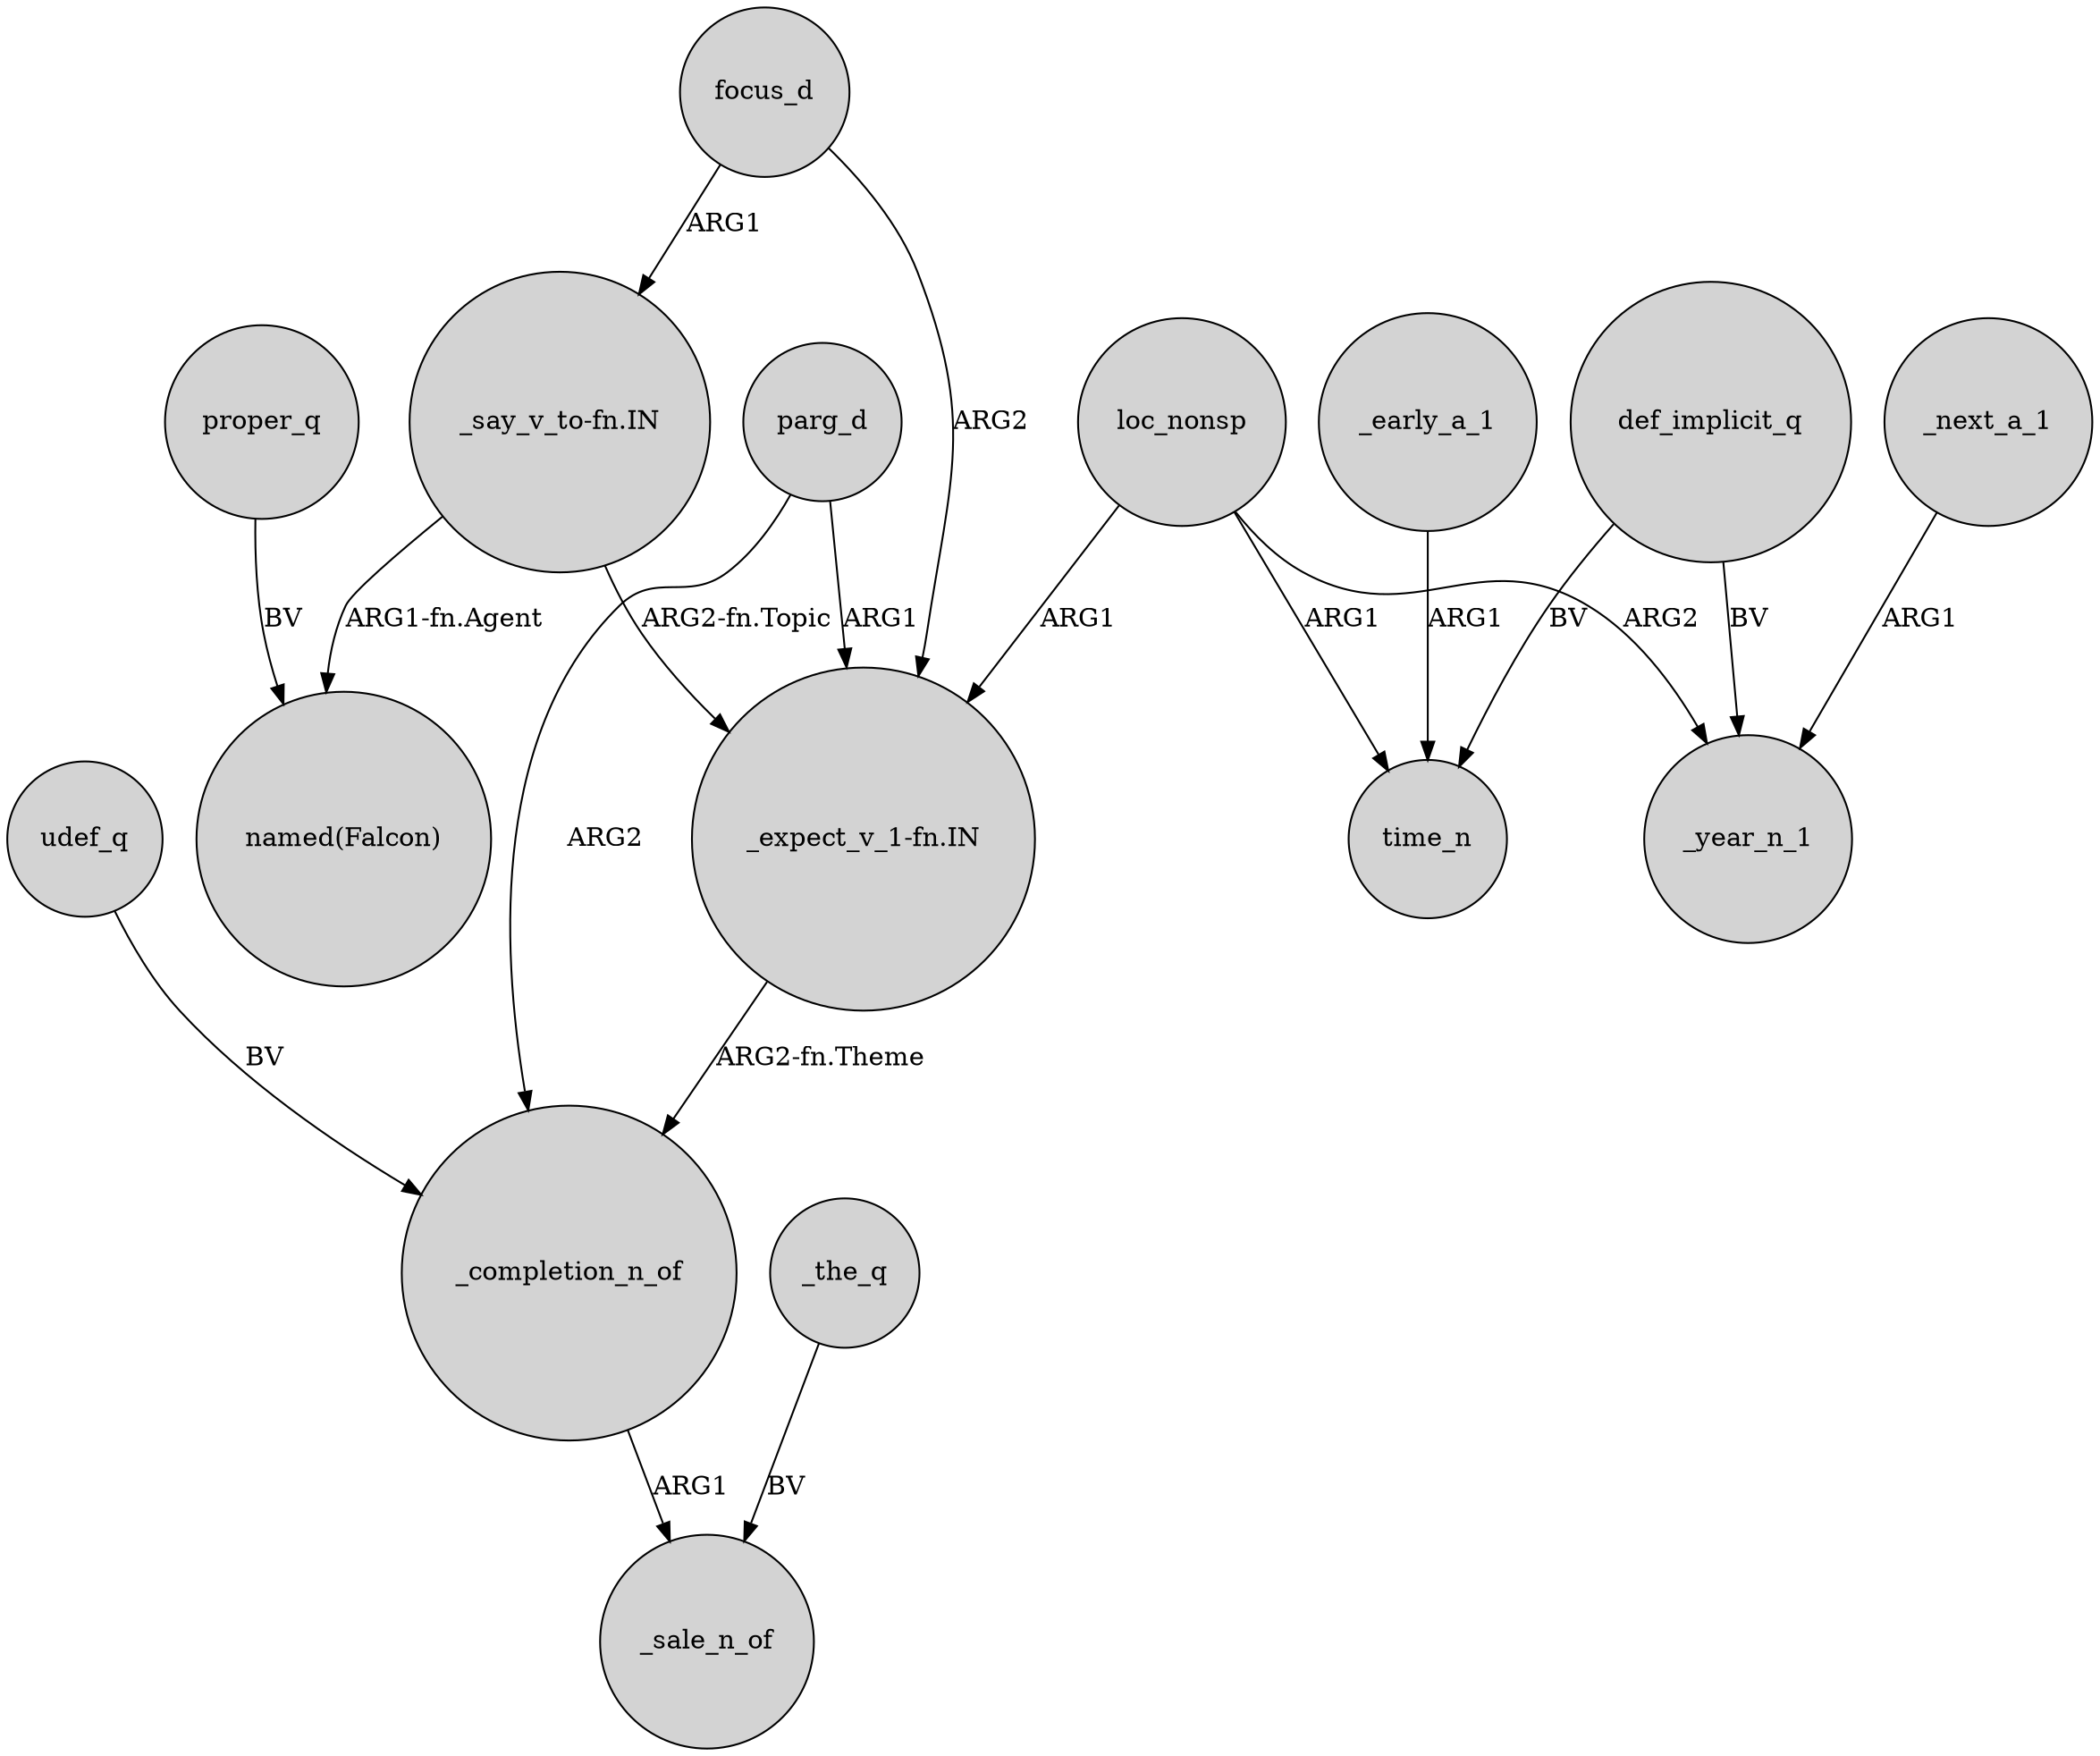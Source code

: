 digraph {
	node [shape=circle style=filled]
	udef_q -> _completion_n_of [label=BV]
	_early_a_1 -> time_n [label=ARG1]
	_the_q -> _sale_n_of [label=BV]
	"_say_v_to-fn.IN" -> "_expect_v_1-fn.IN" [label="ARG2-fn.Topic"]
	_next_a_1 -> _year_n_1 [label=ARG1]
	loc_nonsp -> time_n [label=ARG1]
	parg_d -> _completion_n_of [label=ARG2]
	def_implicit_q -> time_n [label=BV]
	def_implicit_q -> _year_n_1 [label=BV]
	focus_d -> "_expect_v_1-fn.IN" [label=ARG2]
	parg_d -> "_expect_v_1-fn.IN" [label=ARG1]
	loc_nonsp -> _year_n_1 [label=ARG2]
	_completion_n_of -> _sale_n_of [label=ARG1]
	proper_q -> "named(Falcon)" [label=BV]
	"_say_v_to-fn.IN" -> "named(Falcon)" [label="ARG1-fn.Agent"]
	loc_nonsp -> "_expect_v_1-fn.IN" [label=ARG1]
	focus_d -> "_say_v_to-fn.IN" [label=ARG1]
	"_expect_v_1-fn.IN" -> _completion_n_of [label="ARG2-fn.Theme"]
}
